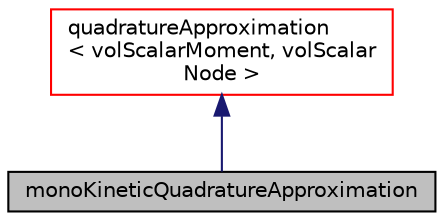 digraph "monoKineticQuadratureApproximation"
{
  bgcolor="transparent";
  edge [fontname="Helvetica",fontsize="10",labelfontname="Helvetica",labelfontsize="10"];
  node [fontname="Helvetica",fontsize="10",shape=record];
  Node4 [label="monoKineticQuadratureApproximation",height=0.2,width=0.4,color="black", fillcolor="grey75", style="filled", fontcolor="black"];
  Node5 -> Node4 [dir="back",color="midnightblue",fontsize="10",style="solid",fontname="Helvetica"];
  Node5 [label="quadratureApproximation\l\< volScalarMoment, volScalar\lNode \>",height=0.2,width=0.4,color="red",URL="$a02236.html"];
}
